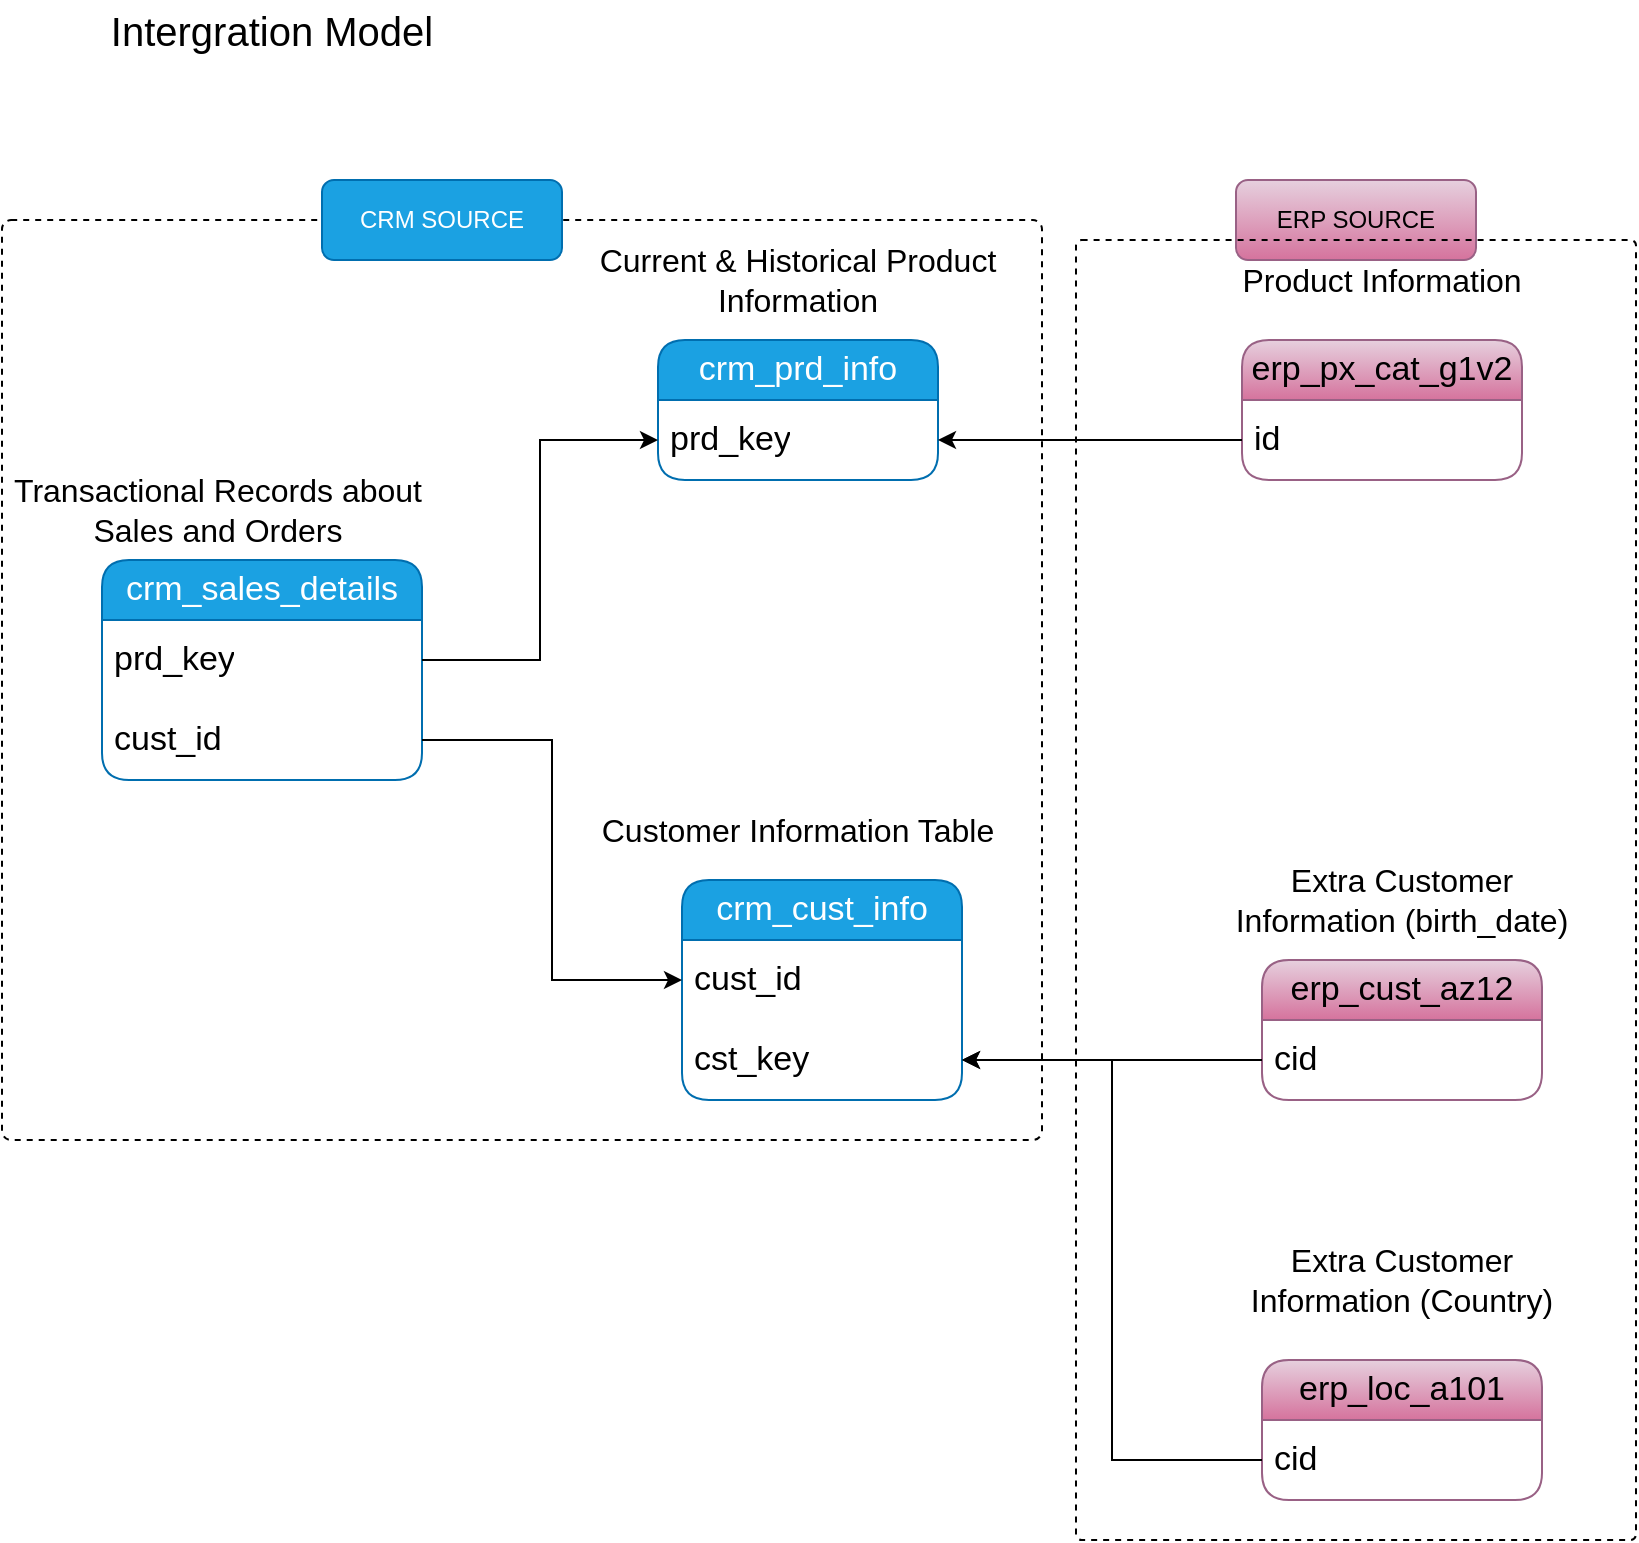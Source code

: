 <mxfile version="27.0.5">
  <diagram name="Page-1" id="OQnrYKMYEt_gLp3VSZpR">
    <mxGraphModel dx="872" dy="577" grid="1" gridSize="10" guides="1" tooltips="1" connect="1" arrows="1" fold="1" page="1" pageScale="1" pageWidth="827" pageHeight="1169" math="0" shadow="0">
      <root>
        <mxCell id="0" />
        <mxCell id="1" parent="0" />
        <mxCell id="k_ArYkmPXwE8u28OumFQ-1" value="&lt;font style=&quot;font-size: 20px;&quot;&gt;Intergration Model&lt;/font&gt;" style="text;html=1;align=center;verticalAlign=middle;whiteSpace=wrap;rounded=0;" vertex="1" parent="1">
          <mxGeometry x="50" y="10" width="190" height="30" as="geometry" />
        </mxCell>
        <mxCell id="k_ArYkmPXwE8u28OumFQ-2" value="crm_cust_info" style="swimlane;fontStyle=0;childLayout=stackLayout;horizontal=1;startSize=30;horizontalStack=0;resizeParent=1;resizeParentMax=0;resizeLast=0;collapsible=1;marginBottom=0;whiteSpace=wrap;html=1;rounded=1;fillColor=#1ba1e2;fontColor=#ffffff;strokeColor=#006EAF;fontSize=17;" vertex="1" parent="1">
          <mxGeometry x="350" y="450" width="140" height="110" as="geometry" />
        </mxCell>
        <mxCell id="k_ArYkmPXwE8u28OumFQ-3" value="cust_id" style="text;strokeColor=none;fillColor=none;align=left;verticalAlign=middle;spacingLeft=4;spacingRight=4;overflow=hidden;points=[[0,0.5],[1,0.5]];portConstraint=eastwest;rotatable=0;whiteSpace=wrap;html=1;fontSize=17;" vertex="1" parent="k_ArYkmPXwE8u28OumFQ-2">
          <mxGeometry y="30" width="140" height="40" as="geometry" />
        </mxCell>
        <mxCell id="k_ArYkmPXwE8u28OumFQ-18" value="cst_key" style="text;strokeColor=none;fillColor=none;align=left;verticalAlign=middle;spacingLeft=4;spacingRight=4;overflow=hidden;points=[[0,0.5],[1,0.5]];portConstraint=eastwest;rotatable=0;whiteSpace=wrap;html=1;fontSize=17;" vertex="1" parent="k_ArYkmPXwE8u28OumFQ-2">
          <mxGeometry y="70" width="140" height="40" as="geometry" />
        </mxCell>
        <mxCell id="k_ArYkmPXwE8u28OumFQ-6" value="&lt;font style=&quot;font-size: 16px;&quot;&gt;Customer Information Table&lt;/font&gt;" style="text;html=1;align=center;verticalAlign=middle;whiteSpace=wrap;rounded=0;" vertex="1" parent="1">
          <mxGeometry x="300" y="410" width="216" height="30" as="geometry" />
        </mxCell>
        <mxCell id="k_ArYkmPXwE8u28OumFQ-7" value="crm_prd_info" style="swimlane;fontStyle=0;childLayout=stackLayout;horizontal=1;startSize=30;horizontalStack=0;resizeParent=1;resizeParentMax=0;resizeLast=0;collapsible=1;marginBottom=0;whiteSpace=wrap;html=1;rounded=1;fillColor=#1ba1e2;fontColor=#ffffff;strokeColor=#006EAF;fontSize=17;" vertex="1" parent="1">
          <mxGeometry x="338" y="180" width="140" height="70" as="geometry" />
        </mxCell>
        <mxCell id="k_ArYkmPXwE8u28OumFQ-8" value="prd_key" style="text;strokeColor=none;fillColor=none;align=left;verticalAlign=middle;spacingLeft=4;spacingRight=4;overflow=hidden;points=[[0,0.5],[1,0.5]];portConstraint=eastwest;rotatable=0;whiteSpace=wrap;html=1;fontSize=17;" vertex="1" parent="k_ArYkmPXwE8u28OumFQ-7">
          <mxGeometry y="30" width="140" height="40" as="geometry" />
        </mxCell>
        <mxCell id="k_ArYkmPXwE8u28OumFQ-9" value="&lt;span style=&quot;font-size: 16px;&quot;&gt;Current &amp;amp; Historical Product Information&lt;/span&gt;" style="text;html=1;align=center;verticalAlign=middle;whiteSpace=wrap;rounded=0;" vertex="1" parent="1">
          <mxGeometry x="298" y="130" width="220" height="40" as="geometry" />
        </mxCell>
        <mxCell id="k_ArYkmPXwE8u28OumFQ-10" value="crm_sales_details" style="swimlane;fontStyle=0;childLayout=stackLayout;horizontal=1;startSize=30;horizontalStack=0;resizeParent=1;resizeParentMax=0;resizeLast=0;collapsible=1;marginBottom=0;whiteSpace=wrap;html=1;rounded=1;fillColor=#1ba1e2;fontColor=#ffffff;strokeColor=#006EAF;fontSize=17;" vertex="1" parent="1">
          <mxGeometry x="60" y="290" width="160" height="110" as="geometry" />
        </mxCell>
        <mxCell id="k_ArYkmPXwE8u28OumFQ-11" value="prd_key" style="text;strokeColor=none;fillColor=none;align=left;verticalAlign=middle;spacingLeft=4;spacingRight=4;overflow=hidden;points=[[0,0.5],[1,0.5]];portConstraint=eastwest;rotatable=0;whiteSpace=wrap;html=1;fontSize=17;" vertex="1" parent="k_ArYkmPXwE8u28OumFQ-10">
          <mxGeometry y="30" width="160" height="40" as="geometry" />
        </mxCell>
        <mxCell id="k_ArYkmPXwE8u28OumFQ-13" value="cust_id" style="text;strokeColor=none;fillColor=none;align=left;verticalAlign=middle;spacingLeft=4;spacingRight=4;overflow=hidden;points=[[0,0.5],[1,0.5]];portConstraint=eastwest;rotatable=0;whiteSpace=wrap;html=1;fontSize=17;" vertex="1" parent="k_ArYkmPXwE8u28OumFQ-10">
          <mxGeometry y="70" width="160" height="40" as="geometry" />
        </mxCell>
        <mxCell id="k_ArYkmPXwE8u28OumFQ-12" value="&lt;span style=&quot;font-size: 16px;&quot;&gt;Transactional Records about Sales and Orders&lt;/span&gt;" style="text;html=1;align=center;verticalAlign=middle;whiteSpace=wrap;rounded=0;" vertex="1" parent="1">
          <mxGeometry x="10" y="250" width="216" height="30" as="geometry" />
        </mxCell>
        <mxCell id="k_ArYkmPXwE8u28OumFQ-14" style="edgeStyle=orthogonalEdgeStyle;rounded=0;orthogonalLoop=1;jettySize=auto;html=1;entryX=0;entryY=0.5;entryDx=0;entryDy=0;" edge="1" parent="1" source="k_ArYkmPXwE8u28OumFQ-13" target="k_ArYkmPXwE8u28OumFQ-3">
          <mxGeometry relative="1" as="geometry" />
        </mxCell>
        <mxCell id="k_ArYkmPXwE8u28OumFQ-15" style="edgeStyle=orthogonalEdgeStyle;rounded=0;orthogonalLoop=1;jettySize=auto;html=1;entryX=0;entryY=0.5;entryDx=0;entryDy=0;" edge="1" parent="1" source="k_ArYkmPXwE8u28OumFQ-11" target="k_ArYkmPXwE8u28OumFQ-8">
          <mxGeometry relative="1" as="geometry" />
        </mxCell>
        <mxCell id="k_ArYkmPXwE8u28OumFQ-16" value="erp_cust_az12" style="swimlane;fontStyle=0;childLayout=stackLayout;horizontal=1;startSize=30;horizontalStack=0;resizeParent=1;resizeParentMax=0;resizeLast=0;collapsible=1;marginBottom=0;whiteSpace=wrap;html=1;rounded=1;fillColor=#e6d0de;strokeColor=#996185;fontSize=17;gradientColor=#d5739d;" vertex="1" parent="1">
          <mxGeometry x="640" y="490" width="140" height="70" as="geometry" />
        </mxCell>
        <mxCell id="k_ArYkmPXwE8u28OumFQ-17" value="cid" style="text;strokeColor=none;fillColor=none;align=left;verticalAlign=middle;spacingLeft=4;spacingRight=4;overflow=hidden;points=[[0,0.5],[1,0.5]];portConstraint=eastwest;rotatable=0;whiteSpace=wrap;html=1;fontSize=17;" vertex="1" parent="k_ArYkmPXwE8u28OumFQ-16">
          <mxGeometry y="30" width="140" height="40" as="geometry" />
        </mxCell>
        <mxCell id="k_ArYkmPXwE8u28OumFQ-19" value="&lt;font style=&quot;font-size: 16px;&quot;&gt;Extra Customer Information (birth_date)&lt;/font&gt;" style="text;html=1;align=center;verticalAlign=middle;whiteSpace=wrap;rounded=0;" vertex="1" parent="1">
          <mxGeometry x="620" y="440" width="180" height="40" as="geometry" />
        </mxCell>
        <mxCell id="k_ArYkmPXwE8u28OumFQ-20" style="edgeStyle=orthogonalEdgeStyle;rounded=0;orthogonalLoop=1;jettySize=auto;html=1;entryX=1;entryY=0.5;entryDx=0;entryDy=0;" edge="1" parent="1" source="k_ArYkmPXwE8u28OumFQ-17" target="k_ArYkmPXwE8u28OumFQ-18">
          <mxGeometry relative="1" as="geometry" />
        </mxCell>
        <mxCell id="k_ArYkmPXwE8u28OumFQ-21" value="erp_loc_a101" style="swimlane;fontStyle=0;childLayout=stackLayout;horizontal=1;startSize=30;horizontalStack=0;resizeParent=1;resizeParentMax=0;resizeLast=0;collapsible=1;marginBottom=0;whiteSpace=wrap;html=1;rounded=1;fillColor=#e6d0de;strokeColor=#996185;fontSize=17;gradientColor=#d5739d;" vertex="1" parent="1">
          <mxGeometry x="640" y="690" width="140" height="70" as="geometry" />
        </mxCell>
        <mxCell id="k_ArYkmPXwE8u28OumFQ-22" value="cid" style="text;strokeColor=none;fillColor=none;align=left;verticalAlign=middle;spacingLeft=4;spacingRight=4;overflow=hidden;points=[[0,0.5],[1,0.5]];portConstraint=eastwest;rotatable=0;whiteSpace=wrap;html=1;fontSize=17;" vertex="1" parent="k_ArYkmPXwE8u28OumFQ-21">
          <mxGeometry y="30" width="140" height="40" as="geometry" />
        </mxCell>
        <mxCell id="k_ArYkmPXwE8u28OumFQ-23" value="&lt;font style=&quot;font-size: 16px;&quot;&gt;Extra Customer Information (Country)&lt;/font&gt;" style="text;html=1;align=center;verticalAlign=middle;whiteSpace=wrap;rounded=0;" vertex="1" parent="1">
          <mxGeometry x="620" y="630" width="180" height="40" as="geometry" />
        </mxCell>
        <mxCell id="k_ArYkmPXwE8u28OumFQ-25" style="edgeStyle=orthogonalEdgeStyle;rounded=0;orthogonalLoop=1;jettySize=auto;html=1;entryX=1;entryY=0.5;entryDx=0;entryDy=0;" edge="1" parent="1" source="k_ArYkmPXwE8u28OumFQ-22" target="k_ArYkmPXwE8u28OumFQ-18">
          <mxGeometry relative="1" as="geometry" />
        </mxCell>
        <mxCell id="k_ArYkmPXwE8u28OumFQ-26" value="erp_px_cat_g1v2" style="swimlane;fontStyle=0;childLayout=stackLayout;horizontal=1;startSize=30;horizontalStack=0;resizeParent=1;resizeParentMax=0;resizeLast=0;collapsible=1;marginBottom=0;whiteSpace=wrap;html=1;rounded=1;fillColor=#e6d0de;strokeColor=#996185;fontSize=17;gradientColor=#d5739d;" vertex="1" parent="1">
          <mxGeometry x="630" y="180" width="140" height="70" as="geometry" />
        </mxCell>
        <mxCell id="k_ArYkmPXwE8u28OumFQ-27" value="id" style="text;strokeColor=none;fillColor=none;align=left;verticalAlign=middle;spacingLeft=4;spacingRight=4;overflow=hidden;points=[[0,0.5],[1,0.5]];portConstraint=eastwest;rotatable=0;whiteSpace=wrap;html=1;fontSize=17;" vertex="1" parent="k_ArYkmPXwE8u28OumFQ-26">
          <mxGeometry y="30" width="140" height="40" as="geometry" />
        </mxCell>
        <mxCell id="k_ArYkmPXwE8u28OumFQ-28" value="&lt;span style=&quot;font-size: 16px;&quot;&gt;Product Information&lt;/span&gt;" style="text;html=1;align=center;verticalAlign=middle;whiteSpace=wrap;rounded=0;" vertex="1" parent="1">
          <mxGeometry x="610" y="130" width="180" height="40" as="geometry" />
        </mxCell>
        <mxCell id="k_ArYkmPXwE8u28OumFQ-29" style="edgeStyle=orthogonalEdgeStyle;rounded=0;orthogonalLoop=1;jettySize=auto;html=1;entryX=1;entryY=0.5;entryDx=0;entryDy=0;" edge="1" parent="1" source="k_ArYkmPXwE8u28OumFQ-27" target="k_ArYkmPXwE8u28OumFQ-8">
          <mxGeometry relative="1" as="geometry" />
        </mxCell>
        <mxCell id="k_ArYkmPXwE8u28OumFQ-33" value="" style="rounded=1;whiteSpace=wrap;html=1;fillColor=none;dashed=1;arcSize=1;" vertex="1" parent="1">
          <mxGeometry x="10" y="120" width="520" height="460" as="geometry" />
        </mxCell>
        <mxCell id="k_ArYkmPXwE8u28OumFQ-36" value="CRM SOURCE" style="rounded=1;whiteSpace=wrap;html=1;fillColor=#1ba1e2;fontColor=#ffffff;strokeColor=#006EAF;" vertex="1" parent="1">
          <mxGeometry x="170" y="100" width="120" height="40" as="geometry" />
        </mxCell>
        <mxCell id="k_ArYkmPXwE8u28OumFQ-39" value="ERP SOURCE" style="rounded=1;whiteSpace=wrap;html=1;fillColor=#e6d0de;strokeColor=#996185;gradientColor=#d5739d;" vertex="1" parent="1">
          <mxGeometry x="627" y="100" width="120" height="40" as="geometry" />
        </mxCell>
        <mxCell id="k_ArYkmPXwE8u28OumFQ-41" value="" style="rounded=1;whiteSpace=wrap;html=1;fillColor=none;dashed=1;arcSize=1;" vertex="1" parent="1">
          <mxGeometry x="547" y="130" width="280" height="650" as="geometry" />
        </mxCell>
      </root>
    </mxGraphModel>
  </diagram>
</mxfile>
